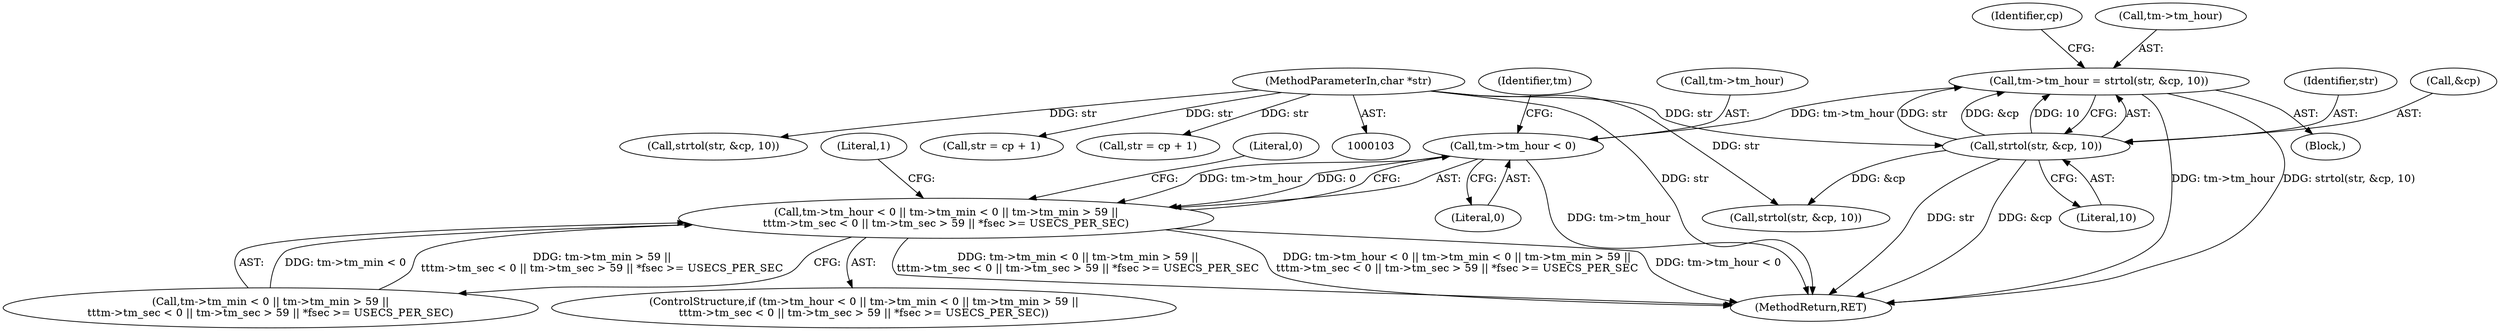 digraph "0_postgres_4318daecc959886d001a6e79c6ea853e8b1dfb4b_1@pointer" {
"1000114" [label="(Call,tm->tm_hour = strtol(str, &cp, 10))"];
"1000118" [label="(Call,strtol(str, &cp, 10))"];
"1000104" [label="(MethodParameterIn,char *str)"];
"1000254" [label="(Call,tm->tm_hour < 0)"];
"1000253" [label="(Call,tm->tm_hour < 0 || tm->tm_min < 0 || tm->tm_min > 59 ||\n\t\ttm->tm_sec < 0 || tm->tm_sec > 59 || *fsec >= USECS_PER_SEC)"];
"1000122" [label="(Literal,10)"];
"1000180" [label="(Call,strtol(str, &cp, 10))"];
"1000118" [label="(Call,strtol(str, &cp, 10))"];
"1000289" [label="(Literal,1)"];
"1000119" [label="(Identifier,str)"];
"1000254" [label="(Call,tm->tm_hour < 0)"];
"1000140" [label="(Call,strtol(str, &cp, 10))"];
"1000120" [label="(Call,&cp)"];
"1000131" [label="(Call,str = cp + 1)"];
"1000253" [label="(Call,tm->tm_hour < 0 || tm->tm_min < 0 || tm->tm_min > 59 ||\n\t\ttm->tm_sec < 0 || tm->tm_sec > 59 || *fsec >= USECS_PER_SEC)"];
"1000258" [label="(Literal,0)"];
"1000114" [label="(Call,tm->tm_hour = strtol(str, &cp, 10))"];
"1000171" [label="(Call,str = cp + 1)"];
"1000292" [label="(MethodReturn,RET)"];
"1000104" [label="(MethodParameterIn,char *str)"];
"1000262" [label="(Identifier,tm)"];
"1000126" [label="(Identifier,cp)"];
"1000108" [label="(Block,)"];
"1000291" [label="(Literal,0)"];
"1000115" [label="(Call,tm->tm_hour)"];
"1000259" [label="(Call,tm->tm_min < 0 || tm->tm_min > 59 ||\n\t\ttm->tm_sec < 0 || tm->tm_sec > 59 || *fsec >= USECS_PER_SEC)"];
"1000252" [label="(ControlStructure,if (tm->tm_hour < 0 || tm->tm_min < 0 || tm->tm_min > 59 ||\n\t\ttm->tm_sec < 0 || tm->tm_sec > 59 || *fsec >= USECS_PER_SEC))"];
"1000255" [label="(Call,tm->tm_hour)"];
"1000114" -> "1000108"  [label="AST: "];
"1000114" -> "1000118"  [label="CFG: "];
"1000115" -> "1000114"  [label="AST: "];
"1000118" -> "1000114"  [label="AST: "];
"1000126" -> "1000114"  [label="CFG: "];
"1000114" -> "1000292"  [label="DDG: tm->tm_hour"];
"1000114" -> "1000292"  [label="DDG: strtol(str, &cp, 10)"];
"1000118" -> "1000114"  [label="DDG: str"];
"1000118" -> "1000114"  [label="DDG: &cp"];
"1000118" -> "1000114"  [label="DDG: 10"];
"1000114" -> "1000254"  [label="DDG: tm->tm_hour"];
"1000118" -> "1000122"  [label="CFG: "];
"1000119" -> "1000118"  [label="AST: "];
"1000120" -> "1000118"  [label="AST: "];
"1000122" -> "1000118"  [label="AST: "];
"1000118" -> "1000292"  [label="DDG: str"];
"1000118" -> "1000292"  [label="DDG: &cp"];
"1000104" -> "1000118"  [label="DDG: str"];
"1000118" -> "1000140"  [label="DDG: &cp"];
"1000104" -> "1000103"  [label="AST: "];
"1000104" -> "1000292"  [label="DDG: str"];
"1000104" -> "1000131"  [label="DDG: str"];
"1000104" -> "1000140"  [label="DDG: str"];
"1000104" -> "1000171"  [label="DDG: str"];
"1000104" -> "1000180"  [label="DDG: str"];
"1000254" -> "1000253"  [label="AST: "];
"1000254" -> "1000258"  [label="CFG: "];
"1000255" -> "1000254"  [label="AST: "];
"1000258" -> "1000254"  [label="AST: "];
"1000262" -> "1000254"  [label="CFG: "];
"1000253" -> "1000254"  [label="CFG: "];
"1000254" -> "1000292"  [label="DDG: tm->tm_hour"];
"1000254" -> "1000253"  [label="DDG: tm->tm_hour"];
"1000254" -> "1000253"  [label="DDG: 0"];
"1000253" -> "1000252"  [label="AST: "];
"1000253" -> "1000259"  [label="CFG: "];
"1000259" -> "1000253"  [label="AST: "];
"1000289" -> "1000253"  [label="CFG: "];
"1000291" -> "1000253"  [label="CFG: "];
"1000253" -> "1000292"  [label="DDG: tm->tm_min < 0 || tm->tm_min > 59 ||\n\t\ttm->tm_sec < 0 || tm->tm_sec > 59 || *fsec >= USECS_PER_SEC"];
"1000253" -> "1000292"  [label="DDG: tm->tm_hour < 0 || tm->tm_min < 0 || tm->tm_min > 59 ||\n\t\ttm->tm_sec < 0 || tm->tm_sec > 59 || *fsec >= USECS_PER_SEC"];
"1000253" -> "1000292"  [label="DDG: tm->tm_hour < 0"];
"1000259" -> "1000253"  [label="DDG: tm->tm_min < 0"];
"1000259" -> "1000253"  [label="DDG: tm->tm_min > 59 ||\n\t\ttm->tm_sec < 0 || tm->tm_sec > 59 || *fsec >= USECS_PER_SEC"];
}
